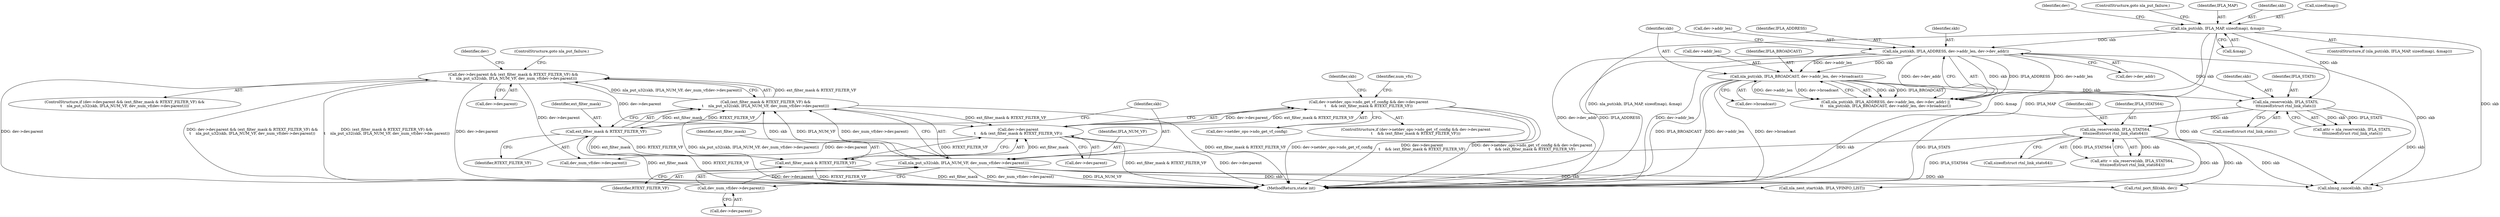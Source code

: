 digraph "0_linux_84d73cd3fb142bf1298a8c13fd4ca50fd2432372@pointer" {
"1000283" [label="(Call,dev->netdev_ops->ndo_get_vf_config && dev->dev.parent\n\t    && (ext_filter_mask & RTEXT_FILTER_VF))"];
"1000289" [label="(Call,dev->dev.parent\n\t    && (ext_filter_mask & RTEXT_FILTER_VF))"];
"1000262" [label="(Call,dev->dev.parent && (ext_filter_mask & RTEXT_FILTER_VF) &&\n\t    nla_put_u32(skb, IFLA_NUM_VF, dev_num_vf(dev->dev.parent)))"];
"1000275" [label="(Call,dev_num_vf(dev->dev.parent))"];
"1000268" [label="(Call,(ext_filter_mask & RTEXT_FILTER_VF) &&\n\t    nla_put_u32(skb, IFLA_NUM_VF, dev_num_vf(dev->dev.parent)))"];
"1000269" [label="(Call,ext_filter_mask & RTEXT_FILTER_VF)"];
"1000272" [label="(Call,nla_put_u32(skb, IFLA_NUM_VF, dev_num_vf(dev->dev.parent)))"];
"1000247" [label="(Call,nla_reserve(skb, IFLA_STATS64,\n\t\t\tsizeof(struct rtnl_link_stats64)))"];
"1000225" [label="(Call,nla_reserve(skb, IFLA_STATS,\n\t\t\tsizeof(struct rtnl_link_stats)))"];
"1000189" [label="(Call,nla_put(skb, IFLA_MAP, sizeof(map), &map))"];
"1000213" [label="(Call,nla_put(skb, IFLA_BROADCAST, dev->addr_len, dev->broadcast))"];
"1000204" [label="(Call,nla_put(skb, IFLA_ADDRESS, dev->addr_len, dev->dev_addr))"];
"1000295" [label="(Call,ext_filter_mask & RTEXT_FILTER_VF)"];
"1000249" [label="(Identifier,IFLA_STATS64)"];
"1000226" [label="(Identifier,skb)"];
"1000268" [label="(Call,(ext_filter_mask & RTEXT_FILTER_VF) &&\n\t    nla_put_u32(skb, IFLA_NUM_VF, dev_num_vf(dev->dev.parent)))"];
"1000189" [label="(Call,nla_put(skb, IFLA_MAP, sizeof(map), &map))"];
"1000206" [label="(Identifier,IFLA_ADDRESS)"];
"1000274" [label="(Identifier,IFLA_NUM_VF)"];
"1000283" [label="(Call,dev->netdev_ops->ndo_get_vf_config && dev->dev.parent\n\t    && (ext_filter_mask & RTEXT_FILTER_VF))"];
"1000247" [label="(Call,nla_reserve(skb, IFLA_STATS64,\n\t\t\tsizeof(struct rtnl_link_stats64)))"];
"1000219" [label="(Call,dev->broadcast)"];
"1000204" [label="(Call,nla_put(skb, IFLA_ADDRESS, dev->addr_len, dev->dev_addr))"];
"1000199" [label="(Identifier,dev)"];
"1000223" [label="(Call,attr = nla_reserve(skb, IFLA_STATS,\n\t\t\tsizeof(struct rtnl_link_stats)))"];
"1000469" [label="(Identifier,skb)"];
"1000295" [label="(Call,ext_filter_mask & RTEXT_FILTER_VF)"];
"1000286" [label="(Identifier,dev)"];
"1000297" [label="(Identifier,RTEXT_FILTER_VF)"];
"1000194" [label="(Call,&map)"];
"1000196" [label="(ControlStructure,goto nla_put_failure;)"];
"1000225" [label="(Call,nla_reserve(skb, IFLA_STATS,\n\t\t\tsizeof(struct rtnl_link_stats)))"];
"1000275" [label="(Call,dev_num_vf(dev->dev.parent))"];
"1000270" [label="(Identifier,ext_filter_mask)"];
"1000205" [label="(Identifier,skb)"];
"1000284" [label="(Call,dev->netdev_ops->ndo_get_vf_config)"];
"1000213" [label="(Call,nla_put(skb, IFLA_BROADCAST, dev->addr_len, dev->broadcast))"];
"1000207" [label="(Call,dev->addr_len)"];
"1000276" [label="(Call,dev->dev.parent)"];
"1000191" [label="(Identifier,IFLA_MAP)"];
"1000304" [label="(Identifier,num_vfs)"];
"1000190" [label="(Identifier,skb)"];
"1000262" [label="(Call,dev->dev.parent && (ext_filter_mask & RTEXT_FILTER_VF) &&\n\t    nla_put_u32(skb, IFLA_NUM_VF, dev_num_vf(dev->dev.parent)))"];
"1000281" [label="(ControlStructure,goto nla_put_failure;)"];
"1000263" [label="(Call,dev->dev.parent)"];
"1000272" [label="(Call,nla_put_u32(skb, IFLA_NUM_VF, dev_num_vf(dev->dev.parent)))"];
"1000540" [label="(Call,nlmsg_cancel(skb, nlh))"];
"1000269" [label="(Call,ext_filter_mask & RTEXT_FILTER_VF)"];
"1000227" [label="(Identifier,IFLA_STATS)"];
"1000216" [label="(Call,dev->addr_len)"];
"1000282" [label="(ControlStructure,if (dev->netdev_ops->ndo_get_vf_config && dev->dev.parent\n\t    && (ext_filter_mask & RTEXT_FILTER_VF)))"];
"1000546" [label="(MethodReturn,static int)"];
"1000192" [label="(Call,sizeof(map))"];
"1000210" [label="(Call,dev->dev_addr)"];
"1000313" [label="(Call,nla_nest_start(skb, IFLA_VFINFO_LIST))"];
"1000273" [label="(Identifier,skb)"];
"1000228" [label="(Call,sizeof(struct rtnl_link_stats))"];
"1000289" [label="(Call,dev->dev.parent\n\t    && (ext_filter_mask & RTEXT_FILTER_VF))"];
"1000214" [label="(Identifier,skb)"];
"1000261" [label="(ControlStructure,if (dev->dev.parent && (ext_filter_mask & RTEXT_FILTER_VF) &&\n\t    nla_put_u32(skb, IFLA_NUM_VF, dev_num_vf(dev->dev.parent))))"];
"1000271" [label="(Identifier,RTEXT_FILTER_VF)"];
"1000245" [label="(Call,attr = nla_reserve(skb, IFLA_STATS64,\n\t\t\tsizeof(struct rtnl_link_stats64)))"];
"1000203" [label="(Call,nla_put(skb, IFLA_ADDRESS, dev->addr_len, dev->dev_addr) ||\n\t\t    nla_put(skb, IFLA_BROADCAST, dev->addr_len, dev->broadcast))"];
"1000296" [label="(Identifier,ext_filter_mask)"];
"1000250" [label="(Call,sizeof(struct rtnl_link_stats64))"];
"1000248" [label="(Identifier,skb)"];
"1000468" [label="(Call,rtnl_port_fill(skb, dev))"];
"1000215" [label="(Identifier,IFLA_BROADCAST)"];
"1000305" [label="(Call,dev_num_vf(dev->dev.parent))"];
"1000188" [label="(ControlStructure,if (nla_put(skb, IFLA_MAP, sizeof(map), &map)))"];
"1000290" [label="(Call,dev->dev.parent)"];
"1000283" -> "1000282"  [label="AST: "];
"1000283" -> "1000284"  [label="CFG: "];
"1000283" -> "1000289"  [label="CFG: "];
"1000284" -> "1000283"  [label="AST: "];
"1000289" -> "1000283"  [label="AST: "];
"1000304" -> "1000283"  [label="CFG: "];
"1000469" -> "1000283"  [label="CFG: "];
"1000283" -> "1000546"  [label="DDG: dev->netdev_ops->ndo_get_vf_config"];
"1000283" -> "1000546"  [label="DDG: dev->dev.parent\n\t    && (ext_filter_mask & RTEXT_FILTER_VF)"];
"1000283" -> "1000546"  [label="DDG: dev->netdev_ops->ndo_get_vf_config && dev->dev.parent\n\t    && (ext_filter_mask & RTEXT_FILTER_VF)"];
"1000289" -> "1000283"  [label="DDG: dev->dev.parent"];
"1000289" -> "1000283"  [label="DDG: ext_filter_mask & RTEXT_FILTER_VF"];
"1000289" -> "1000290"  [label="CFG: "];
"1000289" -> "1000295"  [label="CFG: "];
"1000290" -> "1000289"  [label="AST: "];
"1000295" -> "1000289"  [label="AST: "];
"1000289" -> "1000546"  [label="DDG: dev->dev.parent"];
"1000289" -> "1000546"  [label="DDG: ext_filter_mask & RTEXT_FILTER_VF"];
"1000262" -> "1000289"  [label="DDG: dev->dev.parent"];
"1000268" -> "1000289"  [label="DDG: ext_filter_mask & RTEXT_FILTER_VF"];
"1000295" -> "1000289"  [label="DDG: ext_filter_mask"];
"1000295" -> "1000289"  [label="DDG: RTEXT_FILTER_VF"];
"1000289" -> "1000305"  [label="DDG: dev->dev.parent"];
"1000262" -> "1000261"  [label="AST: "];
"1000262" -> "1000263"  [label="CFG: "];
"1000262" -> "1000268"  [label="CFG: "];
"1000263" -> "1000262"  [label="AST: "];
"1000268" -> "1000262"  [label="AST: "];
"1000281" -> "1000262"  [label="CFG: "];
"1000286" -> "1000262"  [label="CFG: "];
"1000262" -> "1000546"  [label="DDG: (ext_filter_mask & RTEXT_FILTER_VF) &&\n\t    nla_put_u32(skb, IFLA_NUM_VF, dev_num_vf(dev->dev.parent))"];
"1000262" -> "1000546"  [label="DDG: dev->dev.parent"];
"1000262" -> "1000546"  [label="DDG: dev->dev.parent && (ext_filter_mask & RTEXT_FILTER_VF) &&\n\t    nla_put_u32(skb, IFLA_NUM_VF, dev_num_vf(dev->dev.parent))"];
"1000275" -> "1000262"  [label="DDG: dev->dev.parent"];
"1000268" -> "1000262"  [label="DDG: ext_filter_mask & RTEXT_FILTER_VF"];
"1000268" -> "1000262"  [label="DDG: nla_put_u32(skb, IFLA_NUM_VF, dev_num_vf(dev->dev.parent))"];
"1000262" -> "1000305"  [label="DDG: dev->dev.parent"];
"1000275" -> "1000272"  [label="AST: "];
"1000275" -> "1000276"  [label="CFG: "];
"1000276" -> "1000275"  [label="AST: "];
"1000272" -> "1000275"  [label="CFG: "];
"1000275" -> "1000272"  [label="DDG: dev->dev.parent"];
"1000268" -> "1000269"  [label="CFG: "];
"1000268" -> "1000272"  [label="CFG: "];
"1000269" -> "1000268"  [label="AST: "];
"1000272" -> "1000268"  [label="AST: "];
"1000268" -> "1000546"  [label="DDG: ext_filter_mask & RTEXT_FILTER_VF"];
"1000268" -> "1000546"  [label="DDG: nla_put_u32(skb, IFLA_NUM_VF, dev_num_vf(dev->dev.parent))"];
"1000269" -> "1000268"  [label="DDG: ext_filter_mask"];
"1000269" -> "1000268"  [label="DDG: RTEXT_FILTER_VF"];
"1000272" -> "1000268"  [label="DDG: skb"];
"1000272" -> "1000268"  [label="DDG: IFLA_NUM_VF"];
"1000272" -> "1000268"  [label="DDG: dev_num_vf(dev->dev.parent)"];
"1000269" -> "1000271"  [label="CFG: "];
"1000270" -> "1000269"  [label="AST: "];
"1000271" -> "1000269"  [label="AST: "];
"1000273" -> "1000269"  [label="CFG: "];
"1000269" -> "1000546"  [label="DDG: ext_filter_mask"];
"1000269" -> "1000546"  [label="DDG: RTEXT_FILTER_VF"];
"1000269" -> "1000295"  [label="DDG: ext_filter_mask"];
"1000269" -> "1000295"  [label="DDG: RTEXT_FILTER_VF"];
"1000273" -> "1000272"  [label="AST: "];
"1000274" -> "1000272"  [label="AST: "];
"1000272" -> "1000546"  [label="DDG: dev_num_vf(dev->dev.parent)"];
"1000272" -> "1000546"  [label="DDG: IFLA_NUM_VF"];
"1000247" -> "1000272"  [label="DDG: skb"];
"1000272" -> "1000313"  [label="DDG: skb"];
"1000272" -> "1000468"  [label="DDG: skb"];
"1000272" -> "1000540"  [label="DDG: skb"];
"1000247" -> "1000245"  [label="AST: "];
"1000247" -> "1000250"  [label="CFG: "];
"1000248" -> "1000247"  [label="AST: "];
"1000249" -> "1000247"  [label="AST: "];
"1000250" -> "1000247"  [label="AST: "];
"1000245" -> "1000247"  [label="CFG: "];
"1000247" -> "1000546"  [label="DDG: IFLA_STATS64"];
"1000247" -> "1000245"  [label="DDG: skb"];
"1000247" -> "1000245"  [label="DDG: IFLA_STATS64"];
"1000225" -> "1000247"  [label="DDG: skb"];
"1000247" -> "1000313"  [label="DDG: skb"];
"1000247" -> "1000468"  [label="DDG: skb"];
"1000247" -> "1000540"  [label="DDG: skb"];
"1000225" -> "1000223"  [label="AST: "];
"1000225" -> "1000228"  [label="CFG: "];
"1000226" -> "1000225"  [label="AST: "];
"1000227" -> "1000225"  [label="AST: "];
"1000228" -> "1000225"  [label="AST: "];
"1000223" -> "1000225"  [label="CFG: "];
"1000225" -> "1000546"  [label="DDG: IFLA_STATS"];
"1000225" -> "1000223"  [label="DDG: skb"];
"1000225" -> "1000223"  [label="DDG: IFLA_STATS"];
"1000189" -> "1000225"  [label="DDG: skb"];
"1000213" -> "1000225"  [label="DDG: skb"];
"1000204" -> "1000225"  [label="DDG: skb"];
"1000225" -> "1000540"  [label="DDG: skb"];
"1000189" -> "1000188"  [label="AST: "];
"1000189" -> "1000194"  [label="CFG: "];
"1000190" -> "1000189"  [label="AST: "];
"1000191" -> "1000189"  [label="AST: "];
"1000192" -> "1000189"  [label="AST: "];
"1000194" -> "1000189"  [label="AST: "];
"1000196" -> "1000189"  [label="CFG: "];
"1000199" -> "1000189"  [label="CFG: "];
"1000189" -> "1000546"  [label="DDG: &map"];
"1000189" -> "1000546"  [label="DDG: nla_put(skb, IFLA_MAP, sizeof(map), &map)"];
"1000189" -> "1000546"  [label="DDG: IFLA_MAP"];
"1000189" -> "1000204"  [label="DDG: skb"];
"1000189" -> "1000540"  [label="DDG: skb"];
"1000213" -> "1000203"  [label="AST: "];
"1000213" -> "1000219"  [label="CFG: "];
"1000214" -> "1000213"  [label="AST: "];
"1000215" -> "1000213"  [label="AST: "];
"1000216" -> "1000213"  [label="AST: "];
"1000219" -> "1000213"  [label="AST: "];
"1000203" -> "1000213"  [label="CFG: "];
"1000213" -> "1000546"  [label="DDG: dev->addr_len"];
"1000213" -> "1000546"  [label="DDG: dev->broadcast"];
"1000213" -> "1000546"  [label="DDG: IFLA_BROADCAST"];
"1000213" -> "1000203"  [label="DDG: skb"];
"1000213" -> "1000203"  [label="DDG: IFLA_BROADCAST"];
"1000213" -> "1000203"  [label="DDG: dev->addr_len"];
"1000213" -> "1000203"  [label="DDG: dev->broadcast"];
"1000204" -> "1000213"  [label="DDG: skb"];
"1000204" -> "1000213"  [label="DDG: dev->addr_len"];
"1000213" -> "1000540"  [label="DDG: skb"];
"1000204" -> "1000203"  [label="AST: "];
"1000204" -> "1000210"  [label="CFG: "];
"1000205" -> "1000204"  [label="AST: "];
"1000206" -> "1000204"  [label="AST: "];
"1000207" -> "1000204"  [label="AST: "];
"1000210" -> "1000204"  [label="AST: "];
"1000214" -> "1000204"  [label="CFG: "];
"1000203" -> "1000204"  [label="CFG: "];
"1000204" -> "1000546"  [label="DDG: dev->dev_addr"];
"1000204" -> "1000546"  [label="DDG: IFLA_ADDRESS"];
"1000204" -> "1000546"  [label="DDG: dev->addr_len"];
"1000204" -> "1000203"  [label="DDG: skb"];
"1000204" -> "1000203"  [label="DDG: IFLA_ADDRESS"];
"1000204" -> "1000203"  [label="DDG: dev->addr_len"];
"1000204" -> "1000203"  [label="DDG: dev->dev_addr"];
"1000204" -> "1000540"  [label="DDG: skb"];
"1000295" -> "1000297"  [label="CFG: "];
"1000296" -> "1000295"  [label="AST: "];
"1000297" -> "1000295"  [label="AST: "];
"1000295" -> "1000546"  [label="DDG: ext_filter_mask"];
"1000295" -> "1000546"  [label="DDG: RTEXT_FILTER_VF"];
}
